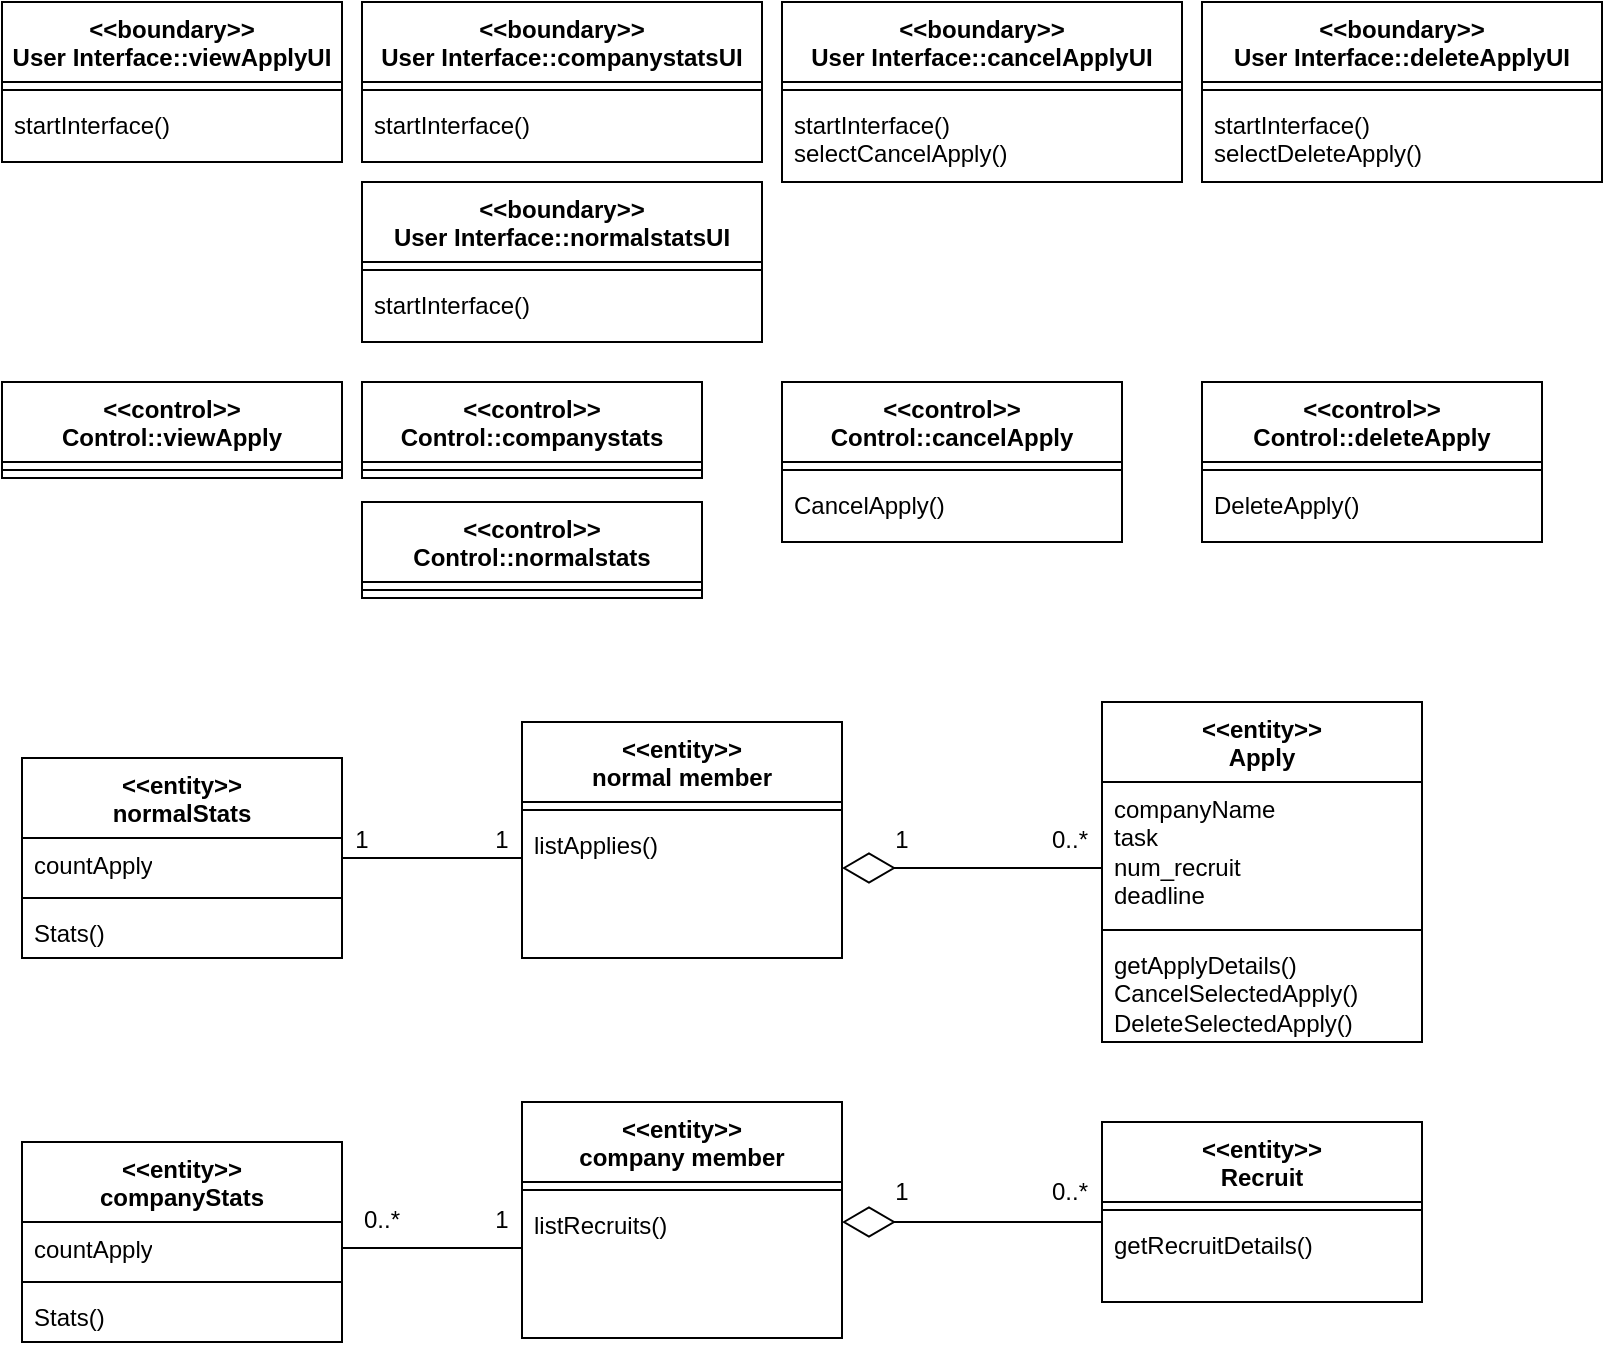 <mxfile version="21.2.9" type="device">
  <diagram id="C5RBs43oDa-KdzZeNtuy" name="Page-1">
    <mxGraphModel dx="1290" dy="549" grid="1" gridSize="10" guides="1" tooltips="1" connect="1" arrows="1" fold="1" page="1" pageScale="1" pageWidth="827" pageHeight="1169" math="0" shadow="0">
      <root>
        <mxCell id="WIyWlLk6GJQsqaUBKTNV-0" />
        <mxCell id="WIyWlLk6GJQsqaUBKTNV-1" parent="WIyWlLk6GJQsqaUBKTNV-0" />
        <mxCell id="sjZlavvZ7Ccbli0zVl2p-0" value="&amp;lt;&amp;lt;entity&amp;gt;&amp;gt;&lt;br&gt;normal member" style="swimlane;fontStyle=1;align=center;verticalAlign=top;childLayout=stackLayout;horizontal=1;startSize=40;horizontalStack=0;resizeParent=1;resizeParentMax=0;resizeLast=0;collapsible=1;marginBottom=0;whiteSpace=wrap;html=1;" parent="WIyWlLk6GJQsqaUBKTNV-1" vertex="1">
          <mxGeometry x="270" y="460" width="160" height="118" as="geometry">
            <mxRectangle x="70" y="230" width="140" height="60" as="alternateBounds" />
          </mxGeometry>
        </mxCell>
        <mxCell id="sjZlavvZ7Ccbli0zVl2p-2" value="" style="line;strokeWidth=1;fillColor=none;align=left;verticalAlign=middle;spacingTop=-1;spacingLeft=3;spacingRight=3;rotatable=0;labelPosition=right;points=[];portConstraint=eastwest;strokeColor=inherit;" parent="sjZlavvZ7Ccbli0zVl2p-0" vertex="1">
          <mxGeometry y="40" width="160" height="8" as="geometry" />
        </mxCell>
        <mxCell id="sjZlavvZ7Ccbli0zVl2p-3" value="listApplies()" style="text;strokeColor=none;fillColor=none;align=left;verticalAlign=top;spacingLeft=4;spacingRight=4;overflow=hidden;rotatable=0;points=[[0,0.5],[1,0.5]];portConstraint=eastwest;whiteSpace=wrap;html=1;" parent="sjZlavvZ7Ccbli0zVl2p-0" vertex="1">
          <mxGeometry y="48" width="160" height="70" as="geometry" />
        </mxCell>
        <mxCell id="sjZlavvZ7Ccbli0zVl2p-4" value="&amp;lt;&amp;lt;entity&amp;gt;&amp;gt;&lt;br&gt;Apply" style="swimlane;fontStyle=1;align=center;verticalAlign=top;childLayout=stackLayout;horizontal=1;startSize=40;horizontalStack=0;resizeParent=1;resizeParentMax=0;resizeLast=0;collapsible=1;marginBottom=0;whiteSpace=wrap;html=1;" parent="WIyWlLk6GJQsqaUBKTNV-1" vertex="1">
          <mxGeometry x="560" y="450" width="160" height="170" as="geometry">
            <mxRectangle x="70" y="230" width="140" height="60" as="alternateBounds" />
          </mxGeometry>
        </mxCell>
        <mxCell id="sjZlavvZ7Ccbli0zVl2p-5" value="companyName&lt;br&gt;task&lt;br&gt;num_recruit&lt;br&gt;deadline" style="text;strokeColor=none;fillColor=none;align=left;verticalAlign=top;spacingLeft=4;spacingRight=4;overflow=hidden;rotatable=0;points=[[0,0.5],[1,0.5]];portConstraint=eastwest;whiteSpace=wrap;html=1;" parent="sjZlavvZ7Ccbli0zVl2p-4" vertex="1">
          <mxGeometry y="40" width="160" height="70" as="geometry" />
        </mxCell>
        <mxCell id="sjZlavvZ7Ccbli0zVl2p-6" value="" style="line;strokeWidth=1;fillColor=none;align=left;verticalAlign=middle;spacingTop=-1;spacingLeft=3;spacingRight=3;rotatable=0;labelPosition=right;points=[];portConstraint=eastwest;strokeColor=inherit;" parent="sjZlavvZ7Ccbli0zVl2p-4" vertex="1">
          <mxGeometry y="110" width="160" height="8" as="geometry" />
        </mxCell>
        <mxCell id="sjZlavvZ7Ccbli0zVl2p-7" value="getApplyDetails()&lt;br&gt;CancelSelectedApply()&lt;br&gt;DeleteSelectedApply()" style="text;strokeColor=none;fillColor=none;align=left;verticalAlign=top;spacingLeft=4;spacingRight=4;overflow=hidden;rotatable=0;points=[[0,0.5],[1,0.5]];portConstraint=eastwest;whiteSpace=wrap;html=1;" parent="sjZlavvZ7Ccbli0zVl2p-4" vertex="1">
          <mxGeometry y="118" width="160" height="52" as="geometry" />
        </mxCell>
        <mxCell id="sjZlavvZ7Ccbli0zVl2p-8" value="&amp;lt;&amp;lt;boundary&amp;gt;&amp;gt;&lt;br&gt;User Interface::viewApplyUI" style="swimlane;fontStyle=1;align=center;verticalAlign=top;childLayout=stackLayout;horizontal=1;startSize=40;horizontalStack=0;resizeParent=1;resizeParentMax=0;resizeLast=0;collapsible=1;marginBottom=0;whiteSpace=wrap;html=1;" parent="WIyWlLk6GJQsqaUBKTNV-1" vertex="1">
          <mxGeometry x="10" y="100" width="170" height="80" as="geometry">
            <mxRectangle x="70" y="230" width="140" height="60" as="alternateBounds" />
          </mxGeometry>
        </mxCell>
        <mxCell id="sjZlavvZ7Ccbli0zVl2p-10" value="" style="line;strokeWidth=1;fillColor=none;align=left;verticalAlign=middle;spacingTop=-1;spacingLeft=3;spacingRight=3;rotatable=0;labelPosition=right;points=[];portConstraint=eastwest;strokeColor=inherit;" parent="sjZlavvZ7Ccbli0zVl2p-8" vertex="1">
          <mxGeometry y="40" width="170" height="8" as="geometry" />
        </mxCell>
        <mxCell id="sjZlavvZ7Ccbli0zVl2p-11" value="startInterface()" style="text;strokeColor=none;fillColor=none;align=left;verticalAlign=top;spacingLeft=4;spacingRight=4;overflow=hidden;rotatable=0;points=[[0,0.5],[1,0.5]];portConstraint=eastwest;whiteSpace=wrap;html=1;" parent="sjZlavvZ7Ccbli0zVl2p-8" vertex="1">
          <mxGeometry y="48" width="170" height="32" as="geometry" />
        </mxCell>
        <mxCell id="sjZlavvZ7Ccbli0zVl2p-12" value="&amp;lt;&amp;lt;boundary&amp;gt;&amp;gt;&lt;br&gt;User Interface::cancelApplyUI" style="swimlane;fontStyle=1;align=center;verticalAlign=top;childLayout=stackLayout;horizontal=1;startSize=40;horizontalStack=0;resizeParent=1;resizeParentMax=0;resizeLast=0;collapsible=1;marginBottom=0;whiteSpace=wrap;html=1;" parent="WIyWlLk6GJQsqaUBKTNV-1" vertex="1">
          <mxGeometry x="400" y="100" width="200" height="90" as="geometry">
            <mxRectangle x="70" y="230" width="140" height="60" as="alternateBounds" />
          </mxGeometry>
        </mxCell>
        <mxCell id="sjZlavvZ7Ccbli0zVl2p-13" value="" style="line;strokeWidth=1;fillColor=none;align=left;verticalAlign=middle;spacingTop=-1;spacingLeft=3;spacingRight=3;rotatable=0;labelPosition=right;points=[];portConstraint=eastwest;strokeColor=inherit;" parent="sjZlavvZ7Ccbli0zVl2p-12" vertex="1">
          <mxGeometry y="40" width="200" height="8" as="geometry" />
        </mxCell>
        <mxCell id="sjZlavvZ7Ccbli0zVl2p-14" value="startInterface()&lt;br&gt;selectCancelApply()" style="text;strokeColor=none;fillColor=none;align=left;verticalAlign=top;spacingLeft=4;spacingRight=4;overflow=hidden;rotatable=0;points=[[0,0.5],[1,0.5]];portConstraint=eastwest;whiteSpace=wrap;html=1;" parent="sjZlavvZ7Ccbli0zVl2p-12" vertex="1">
          <mxGeometry y="48" width="200" height="42" as="geometry" />
        </mxCell>
        <mxCell id="sjZlavvZ7Ccbli0zVl2p-15" value="&amp;lt;&amp;lt;boundary&amp;gt;&amp;gt;&lt;br&gt;User Interface::deleteApplyUI" style="swimlane;fontStyle=1;align=center;verticalAlign=top;childLayout=stackLayout;horizontal=1;startSize=40;horizontalStack=0;resizeParent=1;resizeParentMax=0;resizeLast=0;collapsible=1;marginBottom=0;whiteSpace=wrap;html=1;" parent="WIyWlLk6GJQsqaUBKTNV-1" vertex="1">
          <mxGeometry x="610" y="100" width="200" height="90" as="geometry">
            <mxRectangle x="70" y="230" width="140" height="60" as="alternateBounds" />
          </mxGeometry>
        </mxCell>
        <mxCell id="sjZlavvZ7Ccbli0zVl2p-16" value="" style="line;strokeWidth=1;fillColor=none;align=left;verticalAlign=middle;spacingTop=-1;spacingLeft=3;spacingRight=3;rotatable=0;labelPosition=right;points=[];portConstraint=eastwest;strokeColor=inherit;" parent="sjZlavvZ7Ccbli0zVl2p-15" vertex="1">
          <mxGeometry y="40" width="200" height="8" as="geometry" />
        </mxCell>
        <mxCell id="sjZlavvZ7Ccbli0zVl2p-17" value="startInterface()&lt;br&gt;selectDeleteApply()" style="text;strokeColor=none;fillColor=none;align=left;verticalAlign=top;spacingLeft=4;spacingRight=4;overflow=hidden;rotatable=0;points=[[0,0.5],[1,0.5]];portConstraint=eastwest;whiteSpace=wrap;html=1;" parent="sjZlavvZ7Ccbli0zVl2p-15" vertex="1">
          <mxGeometry y="48" width="200" height="42" as="geometry" />
        </mxCell>
        <mxCell id="sjZlavvZ7Ccbli0zVl2p-18" value="&amp;lt;&amp;lt;boundary&amp;gt;&amp;gt;&lt;br&gt;User Interface::companystatsUI" style="swimlane;fontStyle=1;align=center;verticalAlign=top;childLayout=stackLayout;horizontal=1;startSize=40;horizontalStack=0;resizeParent=1;resizeParentMax=0;resizeLast=0;collapsible=1;marginBottom=0;whiteSpace=wrap;html=1;" parent="WIyWlLk6GJQsqaUBKTNV-1" vertex="1">
          <mxGeometry x="190" y="100" width="200" height="80" as="geometry">
            <mxRectangle x="70" y="230" width="140" height="60" as="alternateBounds" />
          </mxGeometry>
        </mxCell>
        <mxCell id="sjZlavvZ7Ccbli0zVl2p-19" value="" style="line;strokeWidth=1;fillColor=none;align=left;verticalAlign=middle;spacingTop=-1;spacingLeft=3;spacingRight=3;rotatable=0;labelPosition=right;points=[];portConstraint=eastwest;strokeColor=inherit;" parent="sjZlavvZ7Ccbli0zVl2p-18" vertex="1">
          <mxGeometry y="40" width="200" height="8" as="geometry" />
        </mxCell>
        <mxCell id="sjZlavvZ7Ccbli0zVl2p-20" value="startInterface()&lt;br&gt;" style="text;strokeColor=none;fillColor=none;align=left;verticalAlign=top;spacingLeft=4;spacingRight=4;overflow=hidden;rotatable=0;points=[[0,0.5],[1,0.5]];portConstraint=eastwest;whiteSpace=wrap;html=1;" parent="sjZlavvZ7Ccbli0zVl2p-18" vertex="1">
          <mxGeometry y="48" width="200" height="32" as="geometry" />
        </mxCell>
        <mxCell id="sjZlavvZ7Ccbli0zVl2p-21" value="&amp;lt;&amp;lt;control&amp;gt;&amp;gt;&lt;br&gt;Control::viewApply" style="swimlane;fontStyle=1;align=center;verticalAlign=top;childLayout=stackLayout;horizontal=1;startSize=40;horizontalStack=0;resizeParent=1;resizeParentMax=0;resizeLast=0;collapsible=1;marginBottom=0;whiteSpace=wrap;html=1;" parent="WIyWlLk6GJQsqaUBKTNV-1" vertex="1">
          <mxGeometry x="10" y="290" width="170" height="48" as="geometry">
            <mxRectangle x="70" y="230" width="140" height="60" as="alternateBounds" />
          </mxGeometry>
        </mxCell>
        <mxCell id="sjZlavvZ7Ccbli0zVl2p-22" value="" style="line;strokeWidth=1;fillColor=none;align=left;verticalAlign=middle;spacingTop=-1;spacingLeft=3;spacingRight=3;rotatable=0;labelPosition=right;points=[];portConstraint=eastwest;strokeColor=inherit;" parent="sjZlavvZ7Ccbli0zVl2p-21" vertex="1">
          <mxGeometry y="40" width="170" height="8" as="geometry" />
        </mxCell>
        <mxCell id="sjZlavvZ7Ccbli0zVl2p-24" value="&amp;lt;&amp;lt;control&amp;gt;&amp;gt;&lt;br&gt;Control::cancelApply" style="swimlane;fontStyle=1;align=center;verticalAlign=top;childLayout=stackLayout;horizontal=1;startSize=40;horizontalStack=0;resizeParent=1;resizeParentMax=0;resizeLast=0;collapsible=1;marginBottom=0;whiteSpace=wrap;html=1;" parent="WIyWlLk6GJQsqaUBKTNV-1" vertex="1">
          <mxGeometry x="400" y="290" width="170" height="80" as="geometry">
            <mxRectangle x="70" y="230" width="140" height="60" as="alternateBounds" />
          </mxGeometry>
        </mxCell>
        <mxCell id="sjZlavvZ7Ccbli0zVl2p-25" value="" style="line;strokeWidth=1;fillColor=none;align=left;verticalAlign=middle;spacingTop=-1;spacingLeft=3;spacingRight=3;rotatable=0;labelPosition=right;points=[];portConstraint=eastwest;strokeColor=inherit;" parent="sjZlavvZ7Ccbli0zVl2p-24" vertex="1">
          <mxGeometry y="40" width="170" height="8" as="geometry" />
        </mxCell>
        <mxCell id="sjZlavvZ7Ccbli0zVl2p-26" value="CancelApply()" style="text;strokeColor=none;fillColor=none;align=left;verticalAlign=top;spacingLeft=4;spacingRight=4;overflow=hidden;rotatable=0;points=[[0,0.5],[1,0.5]];portConstraint=eastwest;whiteSpace=wrap;html=1;" parent="sjZlavvZ7Ccbli0zVl2p-24" vertex="1">
          <mxGeometry y="48" width="170" height="32" as="geometry" />
        </mxCell>
        <mxCell id="sjZlavvZ7Ccbli0zVl2p-27" value="&amp;lt;&amp;lt;control&amp;gt;&amp;gt;&lt;br&gt;Control::deleteApply" style="swimlane;fontStyle=1;align=center;verticalAlign=top;childLayout=stackLayout;horizontal=1;startSize=40;horizontalStack=0;resizeParent=1;resizeParentMax=0;resizeLast=0;collapsible=1;marginBottom=0;whiteSpace=wrap;html=1;" parent="WIyWlLk6GJQsqaUBKTNV-1" vertex="1">
          <mxGeometry x="610" y="290" width="170" height="80" as="geometry">
            <mxRectangle x="70" y="230" width="140" height="60" as="alternateBounds" />
          </mxGeometry>
        </mxCell>
        <mxCell id="sjZlavvZ7Ccbli0zVl2p-28" value="" style="line;strokeWidth=1;fillColor=none;align=left;verticalAlign=middle;spacingTop=-1;spacingLeft=3;spacingRight=3;rotatable=0;labelPosition=right;points=[];portConstraint=eastwest;strokeColor=inherit;" parent="sjZlavvZ7Ccbli0zVl2p-27" vertex="1">
          <mxGeometry y="40" width="170" height="8" as="geometry" />
        </mxCell>
        <mxCell id="sjZlavvZ7Ccbli0zVl2p-29" value="DeleteApply()" style="text;strokeColor=none;fillColor=none;align=left;verticalAlign=top;spacingLeft=4;spacingRight=4;overflow=hidden;rotatable=0;points=[[0,0.5],[1,0.5]];portConstraint=eastwest;whiteSpace=wrap;html=1;" parent="sjZlavvZ7Ccbli0zVl2p-27" vertex="1">
          <mxGeometry y="48" width="170" height="32" as="geometry" />
        </mxCell>
        <mxCell id="sjZlavvZ7Ccbli0zVl2p-30" value="&amp;lt;&amp;lt;control&amp;gt;&amp;gt;&lt;br&gt;Control::companystats" style="swimlane;fontStyle=1;align=center;verticalAlign=top;childLayout=stackLayout;horizontal=1;startSize=40;horizontalStack=0;resizeParent=1;resizeParentMax=0;resizeLast=0;collapsible=1;marginBottom=0;whiteSpace=wrap;html=1;" parent="WIyWlLk6GJQsqaUBKTNV-1" vertex="1">
          <mxGeometry x="190" y="290" width="170" height="48" as="geometry">
            <mxRectangle x="70" y="230" width="140" height="60" as="alternateBounds" />
          </mxGeometry>
        </mxCell>
        <mxCell id="sjZlavvZ7Ccbli0zVl2p-31" value="" style="line;strokeWidth=1;fillColor=none;align=left;verticalAlign=middle;spacingTop=-1;spacingLeft=3;spacingRight=3;rotatable=0;labelPosition=right;points=[];portConstraint=eastwest;strokeColor=inherit;" parent="sjZlavvZ7Ccbli0zVl2p-30" vertex="1">
          <mxGeometry y="40" width="170" height="8" as="geometry" />
        </mxCell>
        <mxCell id="sjZlavvZ7Ccbli0zVl2p-39" value="1" style="text;html=1;strokeColor=none;fillColor=none;align=center;verticalAlign=middle;whiteSpace=wrap;rounded=0;" parent="WIyWlLk6GJQsqaUBKTNV-1" vertex="1">
          <mxGeometry x="430" y="504" width="60" height="30" as="geometry" />
        </mxCell>
        <mxCell id="sjZlavvZ7Ccbli0zVl2p-40" value="0..*" style="text;html=1;strokeColor=none;fillColor=none;align=center;verticalAlign=middle;whiteSpace=wrap;rounded=0;" parent="WIyWlLk6GJQsqaUBKTNV-1" vertex="1">
          <mxGeometry x="514" y="504" width="60" height="30" as="geometry" />
        </mxCell>
        <mxCell id="p1z2KVcgKlNuhvcKtrAZ-0" value="&amp;lt;&amp;lt;entity&amp;gt;&amp;gt;&lt;br&gt;company member" style="swimlane;fontStyle=1;align=center;verticalAlign=top;childLayout=stackLayout;horizontal=1;startSize=40;horizontalStack=0;resizeParent=1;resizeParentMax=0;resizeLast=0;collapsible=1;marginBottom=0;whiteSpace=wrap;html=1;" parent="WIyWlLk6GJQsqaUBKTNV-1" vertex="1">
          <mxGeometry x="270" y="650" width="160" height="118" as="geometry">
            <mxRectangle x="70" y="230" width="140" height="60" as="alternateBounds" />
          </mxGeometry>
        </mxCell>
        <mxCell id="p1z2KVcgKlNuhvcKtrAZ-1" value="" style="line;strokeWidth=1;fillColor=none;align=left;verticalAlign=middle;spacingTop=-1;spacingLeft=3;spacingRight=3;rotatable=0;labelPosition=right;points=[];portConstraint=eastwest;strokeColor=inherit;" parent="p1z2KVcgKlNuhvcKtrAZ-0" vertex="1">
          <mxGeometry y="40" width="160" height="8" as="geometry" />
        </mxCell>
        <mxCell id="p1z2KVcgKlNuhvcKtrAZ-2" value="listRecruits()" style="text;strokeColor=none;fillColor=none;align=left;verticalAlign=top;spacingLeft=4;spacingRight=4;overflow=hidden;rotatable=0;points=[[0,0.5],[1,0.5]];portConstraint=eastwest;whiteSpace=wrap;html=1;" parent="p1z2KVcgKlNuhvcKtrAZ-0" vertex="1">
          <mxGeometry y="48" width="160" height="70" as="geometry" />
        </mxCell>
        <mxCell id="p1z2KVcgKlNuhvcKtrAZ-3" value="&amp;lt;&amp;lt;entity&amp;gt;&amp;gt;&lt;br&gt;Recruit" style="swimlane;fontStyle=1;align=center;verticalAlign=top;childLayout=stackLayout;horizontal=1;startSize=40;horizontalStack=0;resizeParent=1;resizeParentMax=0;resizeLast=0;collapsible=1;marginBottom=0;whiteSpace=wrap;html=1;" parent="WIyWlLk6GJQsqaUBKTNV-1" vertex="1">
          <mxGeometry x="560" y="660" width="160" height="90" as="geometry">
            <mxRectangle x="70" y="230" width="140" height="60" as="alternateBounds" />
          </mxGeometry>
        </mxCell>
        <mxCell id="p1z2KVcgKlNuhvcKtrAZ-5" value="" style="line;strokeWidth=1;fillColor=none;align=left;verticalAlign=middle;spacingTop=-1;spacingLeft=3;spacingRight=3;rotatable=0;labelPosition=right;points=[];portConstraint=eastwest;strokeColor=inherit;" parent="p1z2KVcgKlNuhvcKtrAZ-3" vertex="1">
          <mxGeometry y="40" width="160" height="8" as="geometry" />
        </mxCell>
        <mxCell id="p1z2KVcgKlNuhvcKtrAZ-6" value="getRecruitDetails()" style="text;strokeColor=none;fillColor=none;align=left;verticalAlign=top;spacingLeft=4;spacingRight=4;overflow=hidden;rotatable=0;points=[[0,0.5],[1,0.5]];portConstraint=eastwest;whiteSpace=wrap;html=1;" parent="p1z2KVcgKlNuhvcKtrAZ-3" vertex="1">
          <mxGeometry y="48" width="160" height="42" as="geometry" />
        </mxCell>
        <mxCell id="p1z2KVcgKlNuhvcKtrAZ-7" value="" style="endArrow=diamondThin;endFill=0;endSize=24;html=1;rounded=0;" parent="WIyWlLk6GJQsqaUBKTNV-1" edge="1">
          <mxGeometry width="160" relative="1" as="geometry">
            <mxPoint x="560" y="533" as="sourcePoint" />
            <mxPoint x="430" y="533" as="targetPoint" />
          </mxGeometry>
        </mxCell>
        <mxCell id="7hC1QzwYkqd2ueNdu53S-0" value="&amp;lt;&amp;lt;boundary&amp;gt;&amp;gt;&lt;br&gt;User Interface::normalstatsUI" style="swimlane;fontStyle=1;align=center;verticalAlign=top;childLayout=stackLayout;horizontal=1;startSize=40;horizontalStack=0;resizeParent=1;resizeParentMax=0;resizeLast=0;collapsible=1;marginBottom=0;whiteSpace=wrap;html=1;" parent="WIyWlLk6GJQsqaUBKTNV-1" vertex="1">
          <mxGeometry x="190" y="190" width="200" height="80" as="geometry">
            <mxRectangle x="70" y="230" width="140" height="60" as="alternateBounds" />
          </mxGeometry>
        </mxCell>
        <mxCell id="7hC1QzwYkqd2ueNdu53S-1" value="" style="line;strokeWidth=1;fillColor=none;align=left;verticalAlign=middle;spacingTop=-1;spacingLeft=3;spacingRight=3;rotatable=0;labelPosition=right;points=[];portConstraint=eastwest;strokeColor=inherit;" parent="7hC1QzwYkqd2ueNdu53S-0" vertex="1">
          <mxGeometry y="40" width="200" height="8" as="geometry" />
        </mxCell>
        <mxCell id="7hC1QzwYkqd2ueNdu53S-2" value="startInterface()&lt;br&gt;" style="text;strokeColor=none;fillColor=none;align=left;verticalAlign=top;spacingLeft=4;spacingRight=4;overflow=hidden;rotatable=0;points=[[0,0.5],[1,0.5]];portConstraint=eastwest;whiteSpace=wrap;html=1;" parent="7hC1QzwYkqd2ueNdu53S-0" vertex="1">
          <mxGeometry y="48" width="200" height="32" as="geometry" />
        </mxCell>
        <mxCell id="7hC1QzwYkqd2ueNdu53S-3" value="&amp;lt;&amp;lt;control&amp;gt;&amp;gt;&lt;br&gt;Control::normalstats" style="swimlane;fontStyle=1;align=center;verticalAlign=top;childLayout=stackLayout;horizontal=1;startSize=40;horizontalStack=0;resizeParent=1;resizeParentMax=0;resizeLast=0;collapsible=1;marginBottom=0;whiteSpace=wrap;html=1;" parent="WIyWlLk6GJQsqaUBKTNV-1" vertex="1">
          <mxGeometry x="190" y="350" width="170" height="48" as="geometry">
            <mxRectangle x="70" y="230" width="140" height="60" as="alternateBounds" />
          </mxGeometry>
        </mxCell>
        <mxCell id="7hC1QzwYkqd2ueNdu53S-4" value="" style="line;strokeWidth=1;fillColor=none;align=left;verticalAlign=middle;spacingTop=-1;spacingLeft=3;spacingRight=3;rotatable=0;labelPosition=right;points=[];portConstraint=eastwest;strokeColor=inherit;" parent="7hC1QzwYkqd2ueNdu53S-3" vertex="1">
          <mxGeometry y="40" width="170" height="8" as="geometry" />
        </mxCell>
        <mxCell id="7hC1QzwYkqd2ueNdu53S-5" value="&amp;lt;&amp;lt;entity&amp;gt;&amp;gt;&lt;br&gt;companyStats" style="swimlane;fontStyle=1;align=center;verticalAlign=top;childLayout=stackLayout;horizontal=1;startSize=40;horizontalStack=0;resizeParent=1;resizeParentMax=0;resizeLast=0;collapsible=1;marginBottom=0;whiteSpace=wrap;html=1;" parent="WIyWlLk6GJQsqaUBKTNV-1" vertex="1">
          <mxGeometry x="20" y="670" width="160" height="100" as="geometry" />
        </mxCell>
        <mxCell id="7hC1QzwYkqd2ueNdu53S-6" value="countApply" style="text;strokeColor=none;fillColor=none;align=left;verticalAlign=top;spacingLeft=4;spacingRight=4;overflow=hidden;rotatable=0;points=[[0,0.5],[1,0.5]];portConstraint=eastwest;whiteSpace=wrap;html=1;" parent="7hC1QzwYkqd2ueNdu53S-5" vertex="1">
          <mxGeometry y="40" width="160" height="26" as="geometry" />
        </mxCell>
        <mxCell id="7hC1QzwYkqd2ueNdu53S-7" value="" style="line;strokeWidth=1;fillColor=none;align=left;verticalAlign=middle;spacingTop=-1;spacingLeft=3;spacingRight=3;rotatable=0;labelPosition=right;points=[];portConstraint=eastwest;strokeColor=inherit;" parent="7hC1QzwYkqd2ueNdu53S-5" vertex="1">
          <mxGeometry y="66" width="160" height="8" as="geometry" />
        </mxCell>
        <mxCell id="7hC1QzwYkqd2ueNdu53S-8" value="Stats()" style="text;strokeColor=none;fillColor=none;align=left;verticalAlign=top;spacingLeft=4;spacingRight=4;overflow=hidden;rotatable=0;points=[[0,0.5],[1,0.5]];portConstraint=eastwest;whiteSpace=wrap;html=1;" parent="7hC1QzwYkqd2ueNdu53S-5" vertex="1">
          <mxGeometry y="74" width="160" height="26" as="geometry" />
        </mxCell>
        <mxCell id="7hC1QzwYkqd2ueNdu53S-9" value="&amp;lt;&amp;lt;entity&amp;gt;&amp;gt;&lt;br&gt;normalStats" style="swimlane;fontStyle=1;align=center;verticalAlign=top;childLayout=stackLayout;horizontal=1;startSize=40;horizontalStack=0;resizeParent=1;resizeParentMax=0;resizeLast=0;collapsible=1;marginBottom=0;whiteSpace=wrap;html=1;" parent="WIyWlLk6GJQsqaUBKTNV-1" vertex="1">
          <mxGeometry x="20" y="478" width="160" height="100" as="geometry" />
        </mxCell>
        <mxCell id="7hC1QzwYkqd2ueNdu53S-10" value="countApply" style="text;strokeColor=none;fillColor=none;align=left;verticalAlign=top;spacingLeft=4;spacingRight=4;overflow=hidden;rotatable=0;points=[[0,0.5],[1,0.5]];portConstraint=eastwest;whiteSpace=wrap;html=1;" parent="7hC1QzwYkqd2ueNdu53S-9" vertex="1">
          <mxGeometry y="40" width="160" height="26" as="geometry" />
        </mxCell>
        <mxCell id="7hC1QzwYkqd2ueNdu53S-11" value="" style="line;strokeWidth=1;fillColor=none;align=left;verticalAlign=middle;spacingTop=-1;spacingLeft=3;spacingRight=3;rotatable=0;labelPosition=right;points=[];portConstraint=eastwest;strokeColor=inherit;" parent="7hC1QzwYkqd2ueNdu53S-9" vertex="1">
          <mxGeometry y="66" width="160" height="8" as="geometry" />
        </mxCell>
        <mxCell id="7hC1QzwYkqd2ueNdu53S-12" value="Stats()" style="text;strokeColor=none;fillColor=none;align=left;verticalAlign=top;spacingLeft=4;spacingRight=4;overflow=hidden;rotatable=0;points=[[0,0.5],[1,0.5]];portConstraint=eastwest;whiteSpace=wrap;html=1;" parent="7hC1QzwYkqd2ueNdu53S-9" vertex="1">
          <mxGeometry y="74" width="160" height="26" as="geometry" />
        </mxCell>
        <mxCell id="7hC1QzwYkqd2ueNdu53S-13" value="" style="endArrow=diamondThin;endFill=0;endSize=24;html=1;rounded=0;" parent="WIyWlLk6GJQsqaUBKTNV-1" edge="1">
          <mxGeometry width="160" relative="1" as="geometry">
            <mxPoint x="560" y="710" as="sourcePoint" />
            <mxPoint x="430" y="710" as="targetPoint" />
          </mxGeometry>
        </mxCell>
        <mxCell id="7hC1QzwYkqd2ueNdu53S-14" value="1" style="text;html=1;strokeColor=none;fillColor=none;align=center;verticalAlign=middle;whiteSpace=wrap;rounded=0;" parent="WIyWlLk6GJQsqaUBKTNV-1" vertex="1">
          <mxGeometry x="430" y="680" width="60" height="30" as="geometry" />
        </mxCell>
        <mxCell id="7hC1QzwYkqd2ueNdu53S-15" value="0..*" style="text;html=1;strokeColor=none;fillColor=none;align=center;verticalAlign=middle;whiteSpace=wrap;rounded=0;" parent="WIyWlLk6GJQsqaUBKTNV-1" vertex="1">
          <mxGeometry x="514" y="680" width="60" height="30" as="geometry" />
        </mxCell>
        <mxCell id="7hC1QzwYkqd2ueNdu53S-16" value="" style="endArrow=none;html=1;rounded=0;entryX=0;entryY=0.286;entryDx=0;entryDy=0;entryPerimeter=0;" parent="WIyWlLk6GJQsqaUBKTNV-1" target="sjZlavvZ7Ccbli0zVl2p-3" edge="1">
          <mxGeometry width="50" height="50" relative="1" as="geometry">
            <mxPoint x="180" y="528" as="sourcePoint" />
            <mxPoint x="260" y="478" as="targetPoint" />
          </mxGeometry>
        </mxCell>
        <mxCell id="7hC1QzwYkqd2ueNdu53S-17" value="1" style="text;html=1;strokeColor=none;fillColor=none;align=center;verticalAlign=middle;whiteSpace=wrap;rounded=0;" parent="WIyWlLk6GJQsqaUBKTNV-1" vertex="1">
          <mxGeometry x="230" y="504" width="60" height="30" as="geometry" />
        </mxCell>
        <mxCell id="7hC1QzwYkqd2ueNdu53S-20" value="1" style="text;html=1;strokeColor=none;fillColor=none;align=center;verticalAlign=middle;whiteSpace=wrap;rounded=0;" parent="WIyWlLk6GJQsqaUBKTNV-1" vertex="1">
          <mxGeometry x="160" y="504" width="60" height="30" as="geometry" />
        </mxCell>
        <mxCell id="7hC1QzwYkqd2ueNdu53S-22" value="" style="endArrow=none;html=1;rounded=0;exitX=1;exitY=0.5;exitDx=0;exitDy=0;" parent="WIyWlLk6GJQsqaUBKTNV-1" source="7hC1QzwYkqd2ueNdu53S-6" edge="1">
          <mxGeometry width="50" height="50" relative="1" as="geometry">
            <mxPoint x="210" y="720" as="sourcePoint" />
            <mxPoint x="270" y="723" as="targetPoint" />
          </mxGeometry>
        </mxCell>
        <mxCell id="7hC1QzwYkqd2ueNdu53S-23" value="1" style="text;html=1;strokeColor=none;fillColor=none;align=center;verticalAlign=middle;whiteSpace=wrap;rounded=0;" parent="WIyWlLk6GJQsqaUBKTNV-1" vertex="1">
          <mxGeometry x="230" y="694" width="60" height="30" as="geometry" />
        </mxCell>
        <mxCell id="7hC1QzwYkqd2ueNdu53S-24" value="0..*" style="text;html=1;strokeColor=none;fillColor=none;align=center;verticalAlign=middle;whiteSpace=wrap;rounded=0;" parent="WIyWlLk6GJQsqaUBKTNV-1" vertex="1">
          <mxGeometry x="170" y="694" width="60" height="30" as="geometry" />
        </mxCell>
      </root>
    </mxGraphModel>
  </diagram>
</mxfile>
